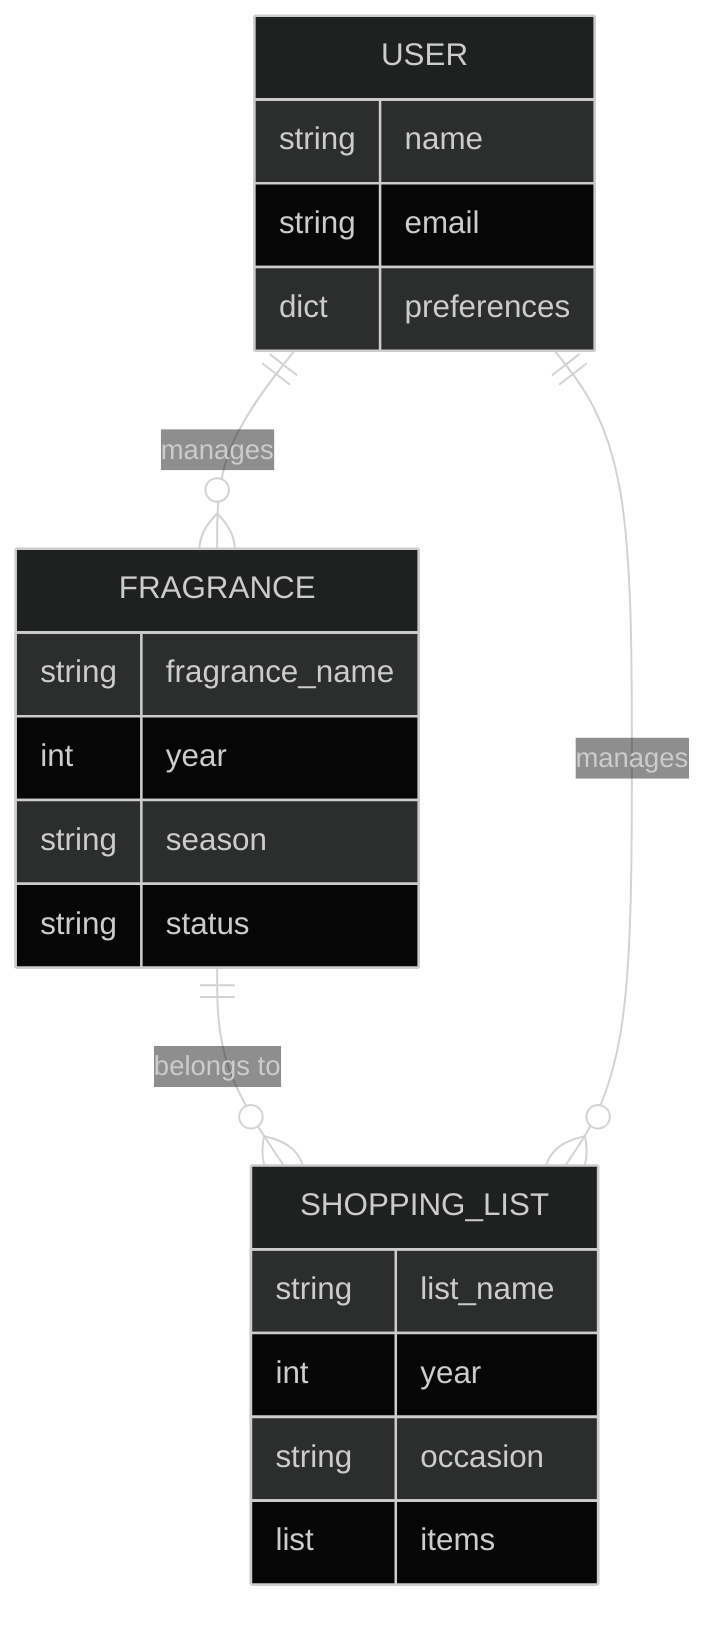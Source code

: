 ---
config:
  theme: dark
---
erDiagram
    FRAGRANCE ||--o{ SHOPPING_LIST : "belongs to"
    FRAGRANCE {
        string fragrance_name
        int year
        string season
        string status
    }
    SHOPPING_LIST {
        string list_name
        int year
        string occasion
        list items
    }
    USER ||--o{ FRAGRANCE : "manages"
    USER ||--o{ SHOPPING_LIST : "manages"
    USER {
        string name
        string email
        dict preferences
    }